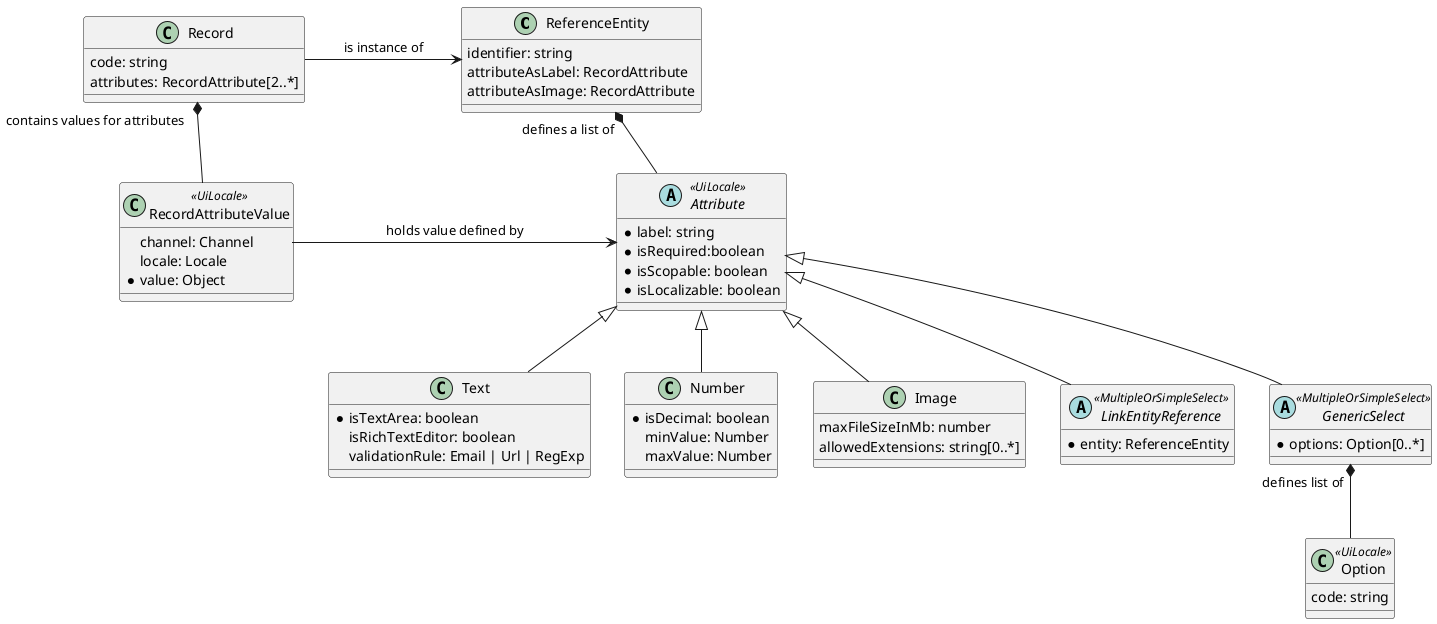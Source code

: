 @startuml
together {
    class ReferenceEntity {
        identifier: string
        attributeAsLabel: RecordAttribute
        attributeAsImage: RecordAttribute
    }


    abstract class Attribute <<UiLocale>> {
        *label: string
        *isRequired:boolean
        *isScopable: boolean
        *isLocalizable: boolean
    }

    ReferenceEntity "defines a list of" *-- Attribute

    class Text {
        *isTextArea: boolean
        isRichTextEditor: boolean
        validationRule: Email | Url | RegExp
    }

    Attribute <|-- Text

    class Number {
        *isDecimal: boolean
        minValue: Number
        maxValue: Number
    }

    Attribute <|-- Number

    class Image {
        maxFileSizeInMb: number
        allowedExtensions: string[0..*]
    }

    Attribute <|-- Image

    abstract class LinkEntityReference <<MultipleOrSimpleSelect>> {
        *entity: ReferenceEntity
    }

    Attribute <|-- LinkEntityReference

    class Option <<UiLocale>> {
        code: string
    }

    abstract class GenericSelect  <<MultipleOrSimpleSelect>>   {
        *options: Option[0..*]
    }
    GenericSelect "defines list of" *-- Option
    Attribute <|-- GenericSelect

}

together {
    class Record  {
        code: string
        'label and image are two default attributes.
        attributes: RecordAttribute[2..*]
    }
    Record -> ReferenceEntity: "is instance of"

    class RecordAttributeValue <<UiLocale>> {
        channel: Channel
        locale: Locale
        * value: Object
    }
    RecordAttributeValue -> Attribute: "holds value defined by"
    Record "contains values for attributes" *-- RecordAttributeValue

}

@enduml